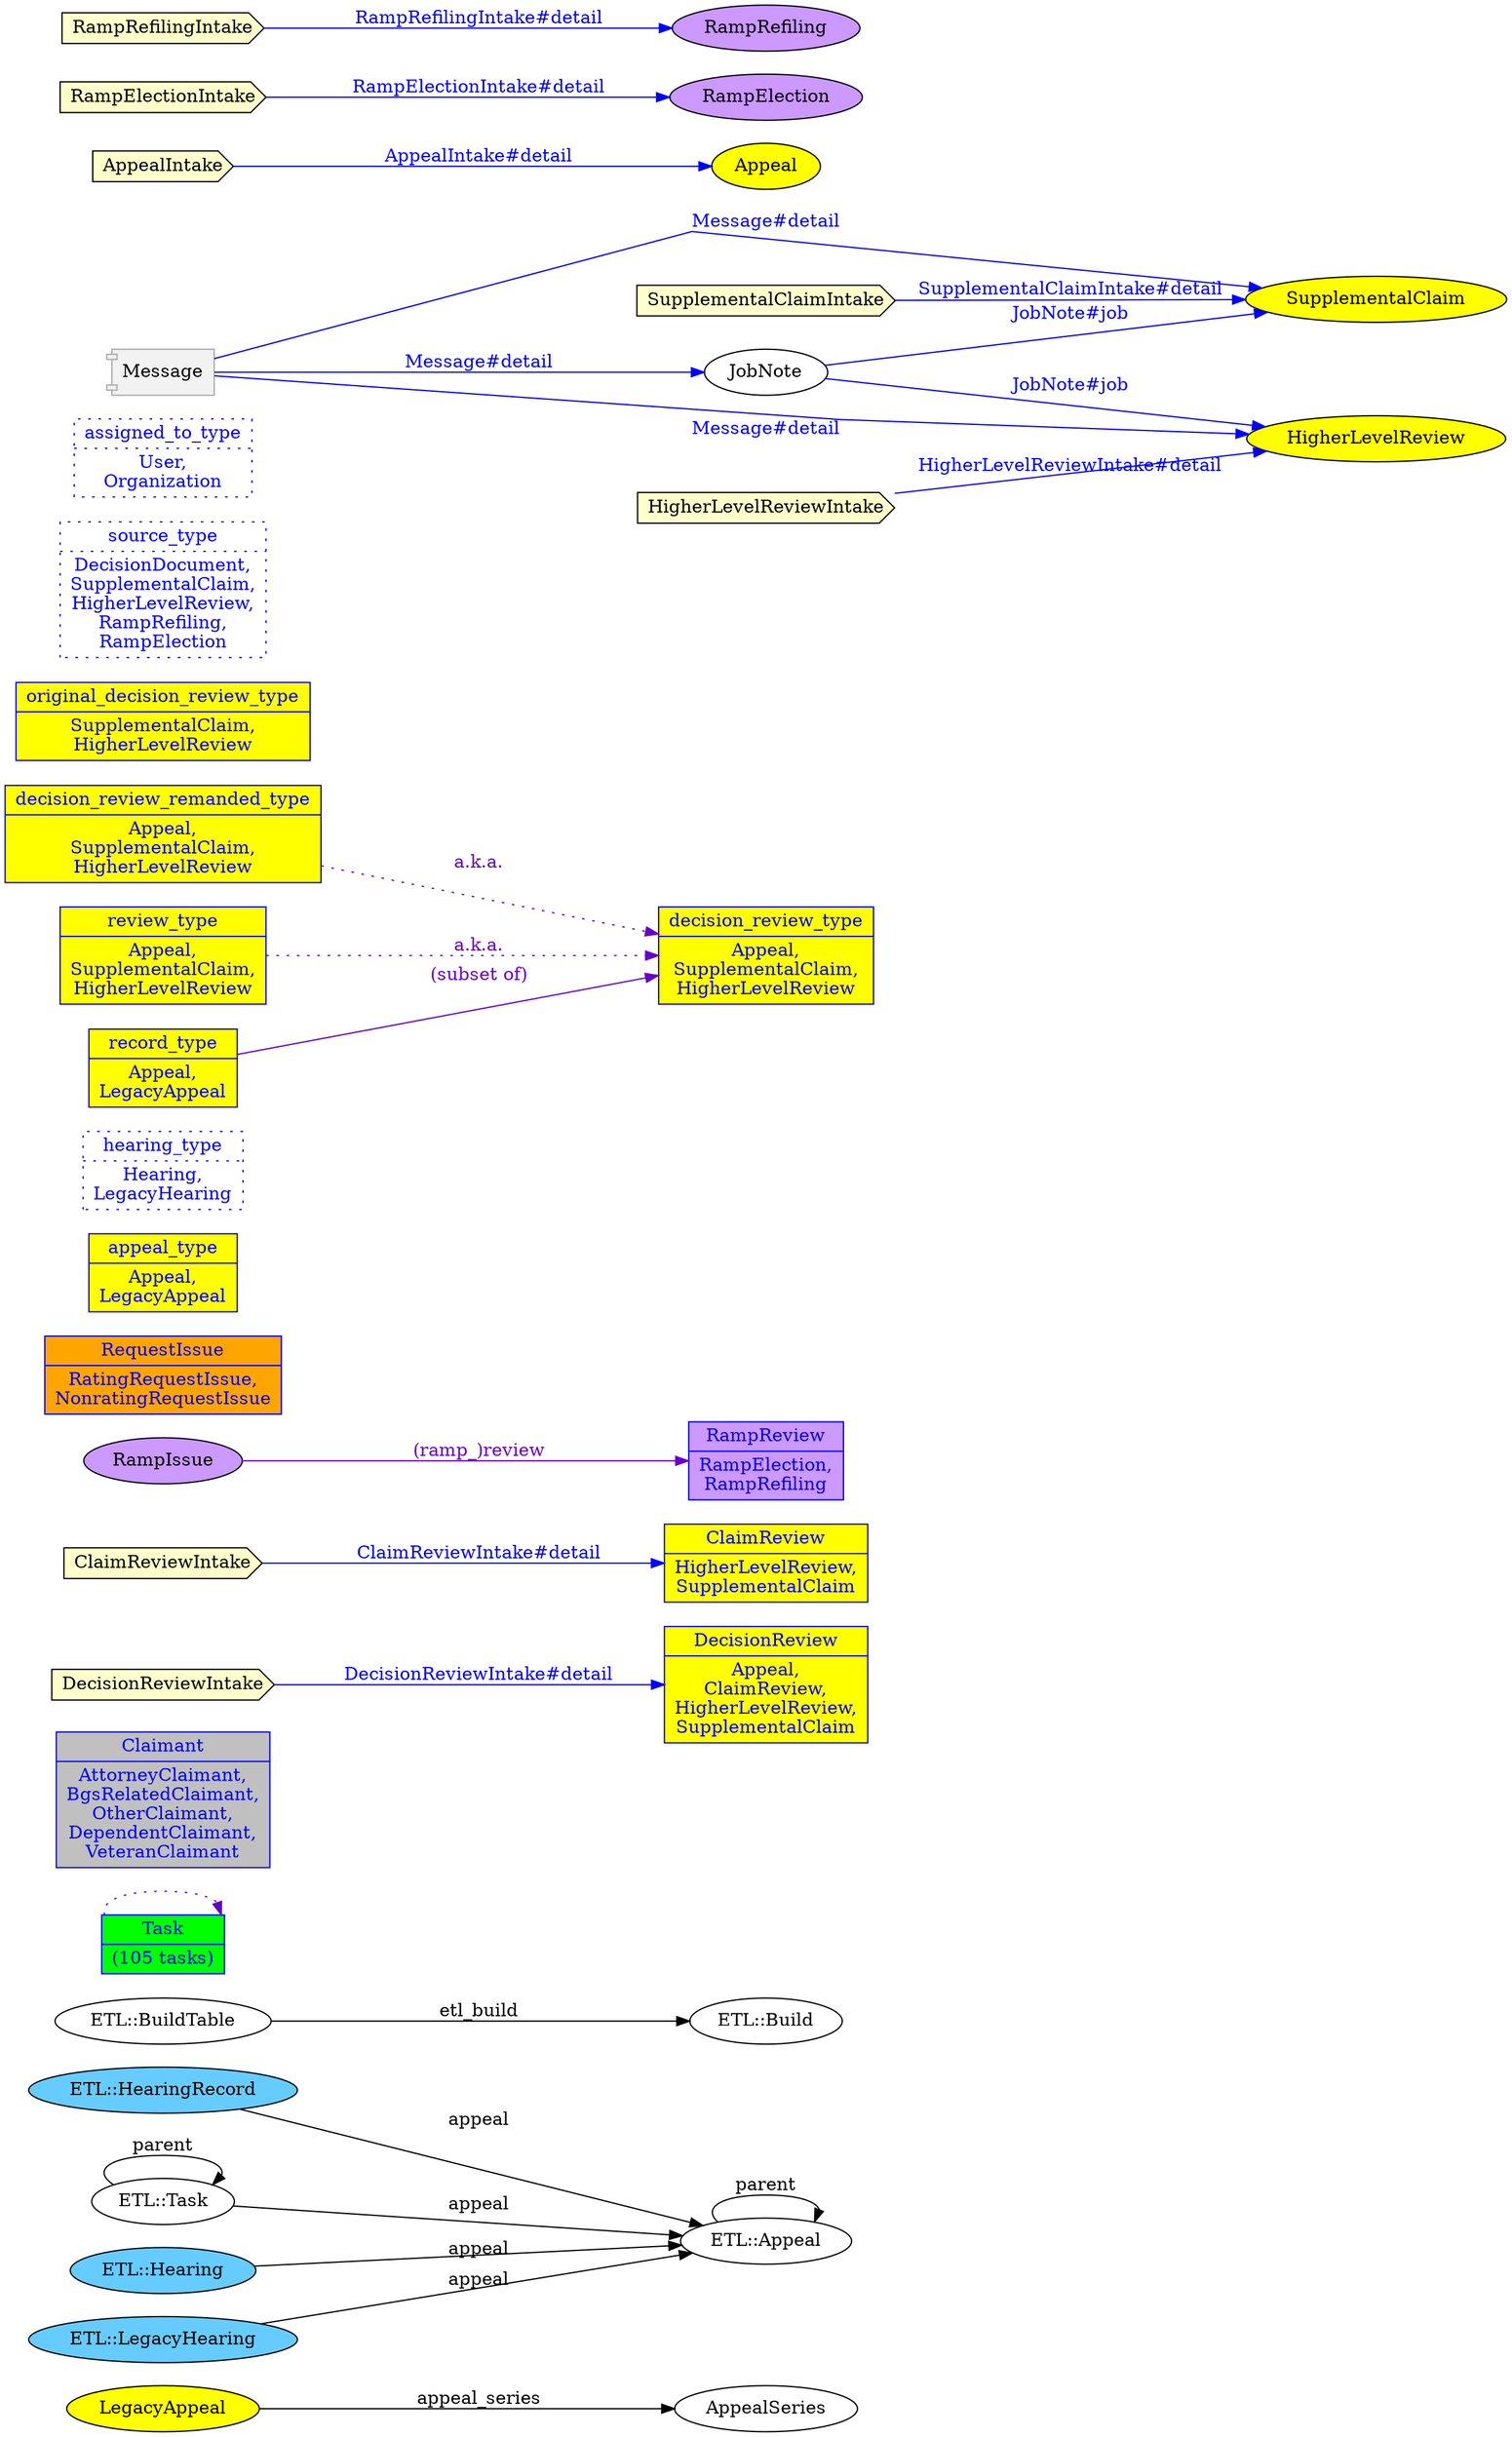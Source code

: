 digraph belongs_to_erd {
	graph [bb="0,0,932.79,1951",
		rankdir=LR,
		splines=line
	];
	node [label="\N"];
	AppealSeries	[
		label=AppealSeries,
		];
	LegacyAppeal	[fillcolor=yellow,
		label=LegacyAppeal,
		style=filled,
		];
	LegacyAppeal -> AppealSeries	[label=appeal_series,
		];
	"ETL::Appeal"	[
		label="ETL::Appeal",
		];
	"ETL::Appeal" -> "ETL::Appeal"	[label=parent,
		];
	"ETL::Build"	[
		label="ETL::Build",
		];
	"ETL::BuildTable"	[
		label="ETL::BuildTable",
		];
	"ETL::BuildTable" -> "ETL::Build"	[label=etl_build,
		];
	"ETL::HearingRecord"	[fillcolor="#66ccff",
		label="ETL::HearingRecord",
		style=filled,
		];
	"ETL::HearingRecord" -> "ETL::Appeal"	[label=appeal,
		];
	"ETL::Task"	[
		label="ETL::Task",
		];
	"ETL::Task" -> "ETL::Appeal"	[label=appeal,
		];
	"ETL::Task" -> "ETL::Task"	[label=parent,
		];
	"ETL::Hearing"	[fillcolor="#66ccff",
		label="ETL::Hearing",
		style=filled,
		];
	"ETL::Hearing" -> "ETL::Appeal"	[label=appeal,
		];
	"ETL::LegacyHearing"	[fillcolor="#66ccff",
		label="ETL::LegacyHearing",
		style=filled,
		];
	"ETL::LegacyHearing" -> "ETL::Appeal"	[label=appeal,
		];
	Task	[color=blue,
		fillcolor=green,
		fontcolor=blue,
		label="Task|(105 tasks)",
		shape=record,
		style=filled,
		];
	Task -> Task	[color="#6600cc",
		fontcolor="#6600cc",
		style=dotted];
	Claimant	[color=blue,
		fillcolor=gray,
		fontcolor=blue,
		label="Claimant|AttorneyClaimant,\nBgsRelatedClaimant,\nOtherClaimant,\nDependentClaimant,\nVeteranClaimant",
		shape=record,
		style=filled,
		];
	DecisionReview	[color=blue,
		fillcolor=yellow,
		fontcolor=blue,
		label="DecisionReview|Appeal,\nClaimReview,\nHigherLevelReview,\nSupplementalClaim",
		shape=record,
		style=filled,
		];
	ClaimReview	[color=blue,
		fillcolor=yellow,
		fontcolor=blue,
		label="ClaimReview|HigherLevelReview,\nSupplementalClaim",
		shape=record,
		style=filled,
		];
	RampReview	[color=blue,
		fillcolor="#cc99ff",
		fontcolor=blue,
		label="RampReview|RampElection,\nRampRefiling",
		shape=record,
		style=filled,
		];
	RequestIssue	[color=blue,
		fillcolor=orange,
		fontcolor=blue,
		label="RequestIssue|RatingRequestIssue,\nNonratingRequestIssue",
		shape=record,
		style=filled,
		];
	appeal_type	[color=blue,
		fillcolor=yellow,
		fontcolor=blue,
		label="appeal_type|Appeal,\nLegacyAppeal",
		shape=record,
		style=filled,
		];
	hearing_type	[color=blue,
		fontcolor=blue,
		label="hearing_type|Hearing,\nLegacyHearing",
		shape=record,
		style=dotted,
		];
	decision_review_type	[color=blue,
		fillcolor=yellow,
		fontcolor=blue,
		label="decision_review_type|Appeal,\nSupplementalClaim,\nHigherLevelReview",
		shape=record,
		style=filled,
		];
	decision_review_remanded_type	[color=blue,
		fillcolor=yellow,
		fontcolor=blue,
		label="decision_review_remanded_type|Appeal,\nSupplementalClaim,\nHigherLevelReview",
		shape=record,
		style=filled,
		];
	decision_review_remanded_type -> decision_review_type	[color="#6600cc",
		fontcolor="#6600cc",
		label="a.k.a.",
		style=dotted];
	review_type	[color=blue,
		fillcolor=yellow,
		fontcolor=blue,
		label="review_type|Appeal,\nSupplementalClaim,\nHigherLevelReview",
		shape=record,
		style=filled,
		];
	review_type -> decision_review_type	[color="#6600cc",
		fontcolor="#6600cc",
		label="a.k.a.",
		style=dotted];
	original_decision_review_type	[color=blue,
		fillcolor=yellow,
		fontcolor=blue,
		label="original_decision_review_type|SupplementalClaim,\nHigherLevelReview",
		shape=record,
		style=filled,
		];
	source_type	[color=blue,
		fontcolor=blue,
		label="source_type|DecisionDocument,\nSupplementalClaim,\nHigherLevelReview,\nRampRefiling,\nRampElection",
		shape=record,
		style=dotted,
		];
	assigned_to_type	[color=blue,
		fontcolor=blue,
		label="assigned_to_type|User,\nOrganization",
		shape=record,
		style=dotted,
		];
	record_type	[color=blue,
		fillcolor=yellow,
		fontcolor=blue,
		label="record_type|Appeal,\nLegacyAppeal",
		shape=record,
		style=filled,
		];
	record_type -> decision_review_type	[color="#6600cc",
		fontcolor="#6600cc",
		label="(subset of)",
		];
	Message	[color="#aaaaaa",
		fillcolor="#f2f2f2",
		label=Message,
		shape=component,
		style=filled,
		];
	JobNote	[
		label=JobNote,
		];
	Message -> JobNote	[color=blue,
		fontcolor=blue,
		label="Message#detail",
		];
	SupplementalClaim	[fillcolor=yellow,
		label=SupplementalClaim,
		style=filled,
		];
	Message -> SupplementalClaim	[color=blue,
		fontcolor=blue,
		label="Message#detail",
		];
	HigherLevelReview	[fillcolor=yellow,
		label=HigherLevelReview,
		style=filled,
		];
	Message -> HigherLevelReview	[color=blue,
		fontcolor=blue,
		label="Message#detail",
		];
	JobNote -> SupplementalClaim	[color=blue,
		fontcolor=blue,
		label="JobNote#job",
		];
	JobNote -> HigherLevelReview	[color=blue,
		fontcolor=blue,
		label="JobNote#job",
		];
	AppealIntake	[fillcolor="#ffffcc",
		label=AppealIntake,
		shape=cds,
		style=filled,
		];
	Appeal	[fillcolor=yellow,
		label=Appeal,
		style=filled,
		];
	AppealIntake -> Appeal	[color=blue,
		fontcolor=blue,
		label="AppealIntake#detail",
		];
	RampElectionIntake	[fillcolor="#ffffcc",
		label=RampElectionIntake,
		shape=cds,
		style=filled,
		];
	RampElection	[fillcolor="#cc99ff",
		label=RampElection,
		style=filled,
		];
	RampElectionIntake -> RampElection	[color=blue,
		fontcolor=blue,
		label="RampElectionIntake#detail",
		];
	RampRefilingIntake	[fillcolor="#ffffcc",
		label=RampRefilingIntake,
		shape=cds,
		style=filled,
		];
	RampRefiling	[fillcolor="#cc99ff",
		label=RampRefiling,
		style=filled,
		];
	RampRefilingIntake -> RampRefiling	[color=blue,
		fontcolor=blue,
		label="RampRefilingIntake#detail",
		];
	HigherLevelReviewIntake	[fillcolor="#ffffcc",
		label=HigherLevelReviewIntake,
		shape=cds,
		style=filled,
		];
	HigherLevelReviewIntake -> HigherLevelReview	[color=blue,
		fontcolor=blue,
		label="HigherLevelReviewIntake#detail",
		];
	SupplementalClaimIntake	[fillcolor="#ffffcc",
		label=SupplementalClaimIntake,
		shape=cds,
		style=filled,
		];
	SupplementalClaimIntake -> SupplementalClaim	[color=blue,
		fontcolor=blue,
		label="SupplementalClaimIntake#detail",
		];
	DecisionReviewIntake	[fillcolor="#ffffcc",
		label=DecisionReviewIntake,
		shape=cds,
		style=filled,
		];
	DecisionReviewIntake -> DecisionReview	[color=blue,
		fontcolor=blue,
		label="DecisionReviewIntake#detail",
		];
	ClaimReviewIntake	[fillcolor="#ffffcc",
		label=ClaimReviewIntake,
		shape=cds,
		style=filled,
		];
	ClaimReviewIntake -> ClaimReview	[color=blue,
		fontcolor=blue,
		label="ClaimReviewIntake#detail",
		];
	RampIssue	[fillcolor="#cc99ff",
		label=RampIssue,
		style=filled,
		];
	RampIssue -> RampReview	[color="#6600cc",
		fontcolor="#6600cc",
		label="(ramp_)review",
		];
}
